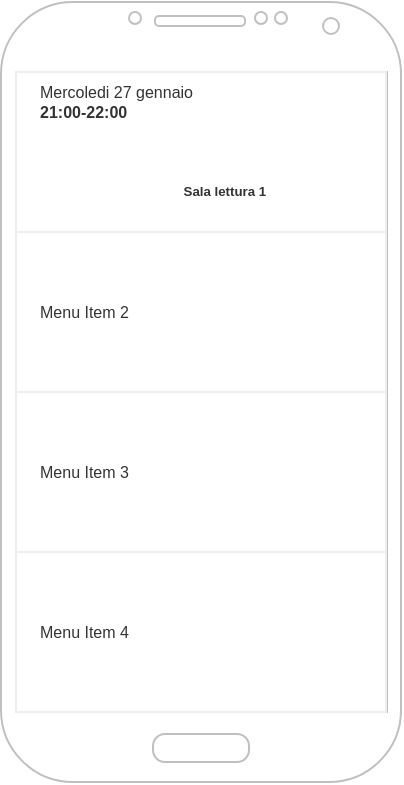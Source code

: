 <mxfile version="14.2.4" type="github">
  <diagram id="T1OUS5GT2DpbDmX-ePFx" name="Page-1">
    <mxGraphModel dx="539" dy="354" grid="1" gridSize="10" guides="1" tooltips="1" connect="1" arrows="1" fold="1" page="1" pageScale="1" pageWidth="827" pageHeight="1169" math="0" shadow="0">
      <root>
        <mxCell id="0" />
        <mxCell id="1" parent="0" />
        <mxCell id="bqvyXEgNlpFHq4XotN-X-1" value="" style="verticalLabelPosition=bottom;verticalAlign=top;html=1;shadow=0;dashed=0;strokeWidth=1;shape=mxgraph.android.phone2;strokeColor=#c0c0c0;" vertex="1" parent="1">
          <mxGeometry x="302.5" y="80" width="200" height="390" as="geometry" />
        </mxCell>
        <mxCell id="bqvyXEgNlpFHq4XotN-X-2" value="" style="strokeWidth=1;html=1;shadow=0;dashed=0;shape=mxgraph.android.rrect;rSize=0;strokeColor=#eeeeee;fillColor=#ffffff;gradientColor=none;" vertex="1" parent="1">
          <mxGeometry x="310" y="115" width="185" height="320" as="geometry" />
        </mxCell>
        <mxCell id="bqvyXEgNlpFHq4XotN-X-3" value="Mercoledi 27 gennaio&lt;br&gt;&lt;b&gt;21:00-22:00&amp;nbsp;&lt;br&gt;&amp;nbsp; &amp;nbsp; &amp;nbsp; &amp;nbsp; &amp;nbsp; &amp;nbsp; &amp;nbsp; &amp;nbsp; &amp;nbsp; &amp;nbsp; &amp;nbsp; &amp;nbsp; &amp;nbsp; &amp;nbsp; &amp;nbsp; &amp;nbsp;&lt;br&gt;&lt;br&gt;&lt;/b&gt;&lt;h5 style=&quot;text-align: right&quot;&gt;&lt;b&gt;&amp;nbsp; &amp;nbsp; &amp;nbsp; &amp;nbsp; &amp;nbsp; &amp;nbsp; &amp;nbsp; &amp;nbsp; &amp;nbsp; &amp;nbsp; &amp;nbsp; &amp;nbsp; &amp;nbsp; &amp;nbsp; &amp;nbsp; &amp;nbsp; &amp;nbsp; &amp;nbsp; &amp;nbsp; &amp;nbsp;Sala lettura 1&lt;/b&gt;&lt;/h5&gt;" style="strokeColor=inherit;fillColor=inherit;gradientColor=inherit;strokeWidth=1;html=1;shadow=0;dashed=0;shape=mxgraph.android.rrect;rSize=0;align=left;spacingLeft=10;fontSize=8;fontColor=#333333;" vertex="1" parent="bqvyXEgNlpFHq4XotN-X-2">
          <mxGeometry width="185" height="80" as="geometry" />
        </mxCell>
        <mxCell id="bqvyXEgNlpFHq4XotN-X-4" value="Menu Item 2" style="strokeColor=inherit;fillColor=inherit;gradientColor=inherit;strokeWidth=1;html=1;shadow=0;dashed=0;shape=mxgraph.android.rrect;rSize=0;align=left;spacingLeft=10;fontSize=8;fontColor=#333333;" vertex="1" parent="bqvyXEgNlpFHq4XotN-X-2">
          <mxGeometry y="80" width="185" height="80" as="geometry" />
        </mxCell>
        <mxCell id="bqvyXEgNlpFHq4XotN-X-5" value="Menu Item 3" style="strokeColor=inherit;fillColor=inherit;gradientColor=inherit;strokeWidth=1;html=1;shadow=0;dashed=0;shape=mxgraph.android.rrect;rSize=0;align=left;spacingLeft=10;fontSize=8;fontColor=#333333;" vertex="1" parent="bqvyXEgNlpFHq4XotN-X-2">
          <mxGeometry y="160" width="185" height="80" as="geometry" />
        </mxCell>
        <mxCell id="bqvyXEgNlpFHq4XotN-X-6" value="Menu Item 4" style="strokeColor=inherit;fillColor=inherit;gradientColor=inherit;strokeWidth=1;html=1;shadow=0;dashed=0;shape=mxgraph.android.rrect;rSize=0;align=left;spacingLeft=10;fontSize=8;fontColor=#333333;" vertex="1" parent="bqvyXEgNlpFHq4XotN-X-2">
          <mxGeometry y="240" width="185" height="80" as="geometry" />
        </mxCell>
      </root>
    </mxGraphModel>
  </diagram>
</mxfile>
